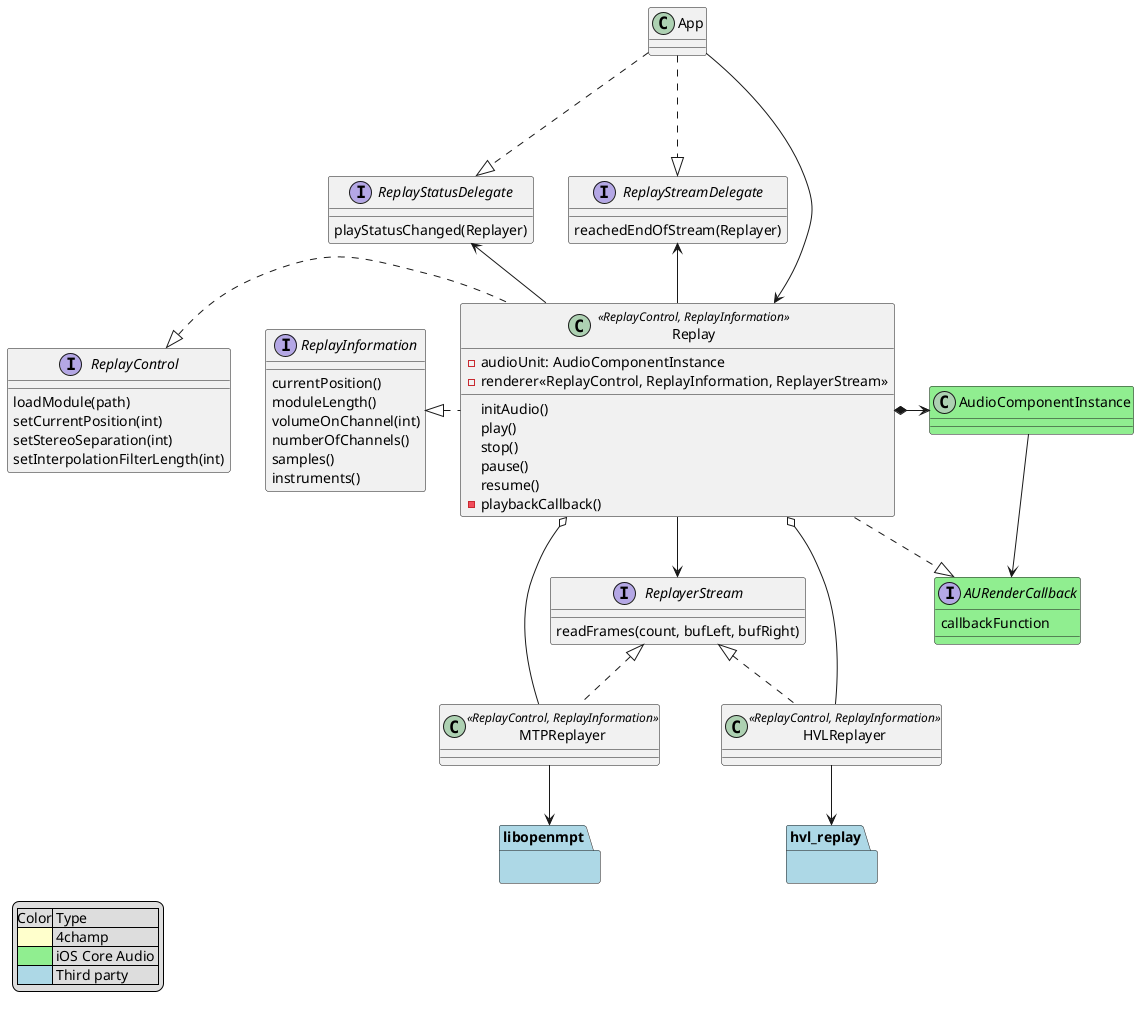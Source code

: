 @startuml Replayer
allowmixing 


legend left
    |Color| Type |
    |<#business>| 4champ |
    |<#lightgreen>| iOS Core Audio |
    |<#lightblue>| Third party |
endlegend


class Replay <<ReplayControl, ReplayInformation>> {
    -audioUnit: AudioComponentInstance
    -renderer<<ReplayControl, ReplayInformation, ReplayerStream>>
    initAudio() 
    play()
    stop()
    pause()
    resume()
    - playbackCallback()
}

interface ReplayInformation {
    currentPosition()
    moduleLength()
    volumeOnChannel(int)
    numberOfChannels()
    samples()
    instruments()
}

interface ReplayControl {
    loadModule(path)
    setCurrentPosition(int)
    setStereoSeparation(int)
    setInterpolationFilterLength(int)
}

interface ReplayerStream {
    readFrames(count, bufLeft, bufRight)
}

class MTPReplayer <<ReplayControl, ReplayInformation>> implements ReplayerStream {

}

class HVLReplayer <<ReplayControl, ReplayInformation>> implements ReplayerStream {

}

interface ReplayStreamDelegate {
    reachedEndOfStream(Replayer)
}

interface ReplayStatusDelegate {
    playStatusChanged(Replayer)
}
interface AURenderCallback #lightgreen {
    callbackFunction    
}

Replay o-- HVLReplayer
Replay o-- MTPReplayer
Replay --> ReplayerStream

App --> Replay
App -.-|> ReplayStreamDelegate
App -.-|> ReplayStatusDelegate
Replay -up-> ReplayStreamDelegate
Replay -up-> ReplayStatusDelegate

Replay -.left--|> ReplayInformation
Replay -.left--|> ReplayControl
Replay -.right-|> AURenderCallback
AudioComponentInstance --> AURenderCallback

package libopenmpt #lightblue {
    
}
package hvl_replay #lightblue {
}

class AudioComponentInstance #lightgreen

Replay *-right-> AudioComponentInstance
MTPReplayer --> libopenmpt
HVLReplayer --> hvl_replay
@enduml